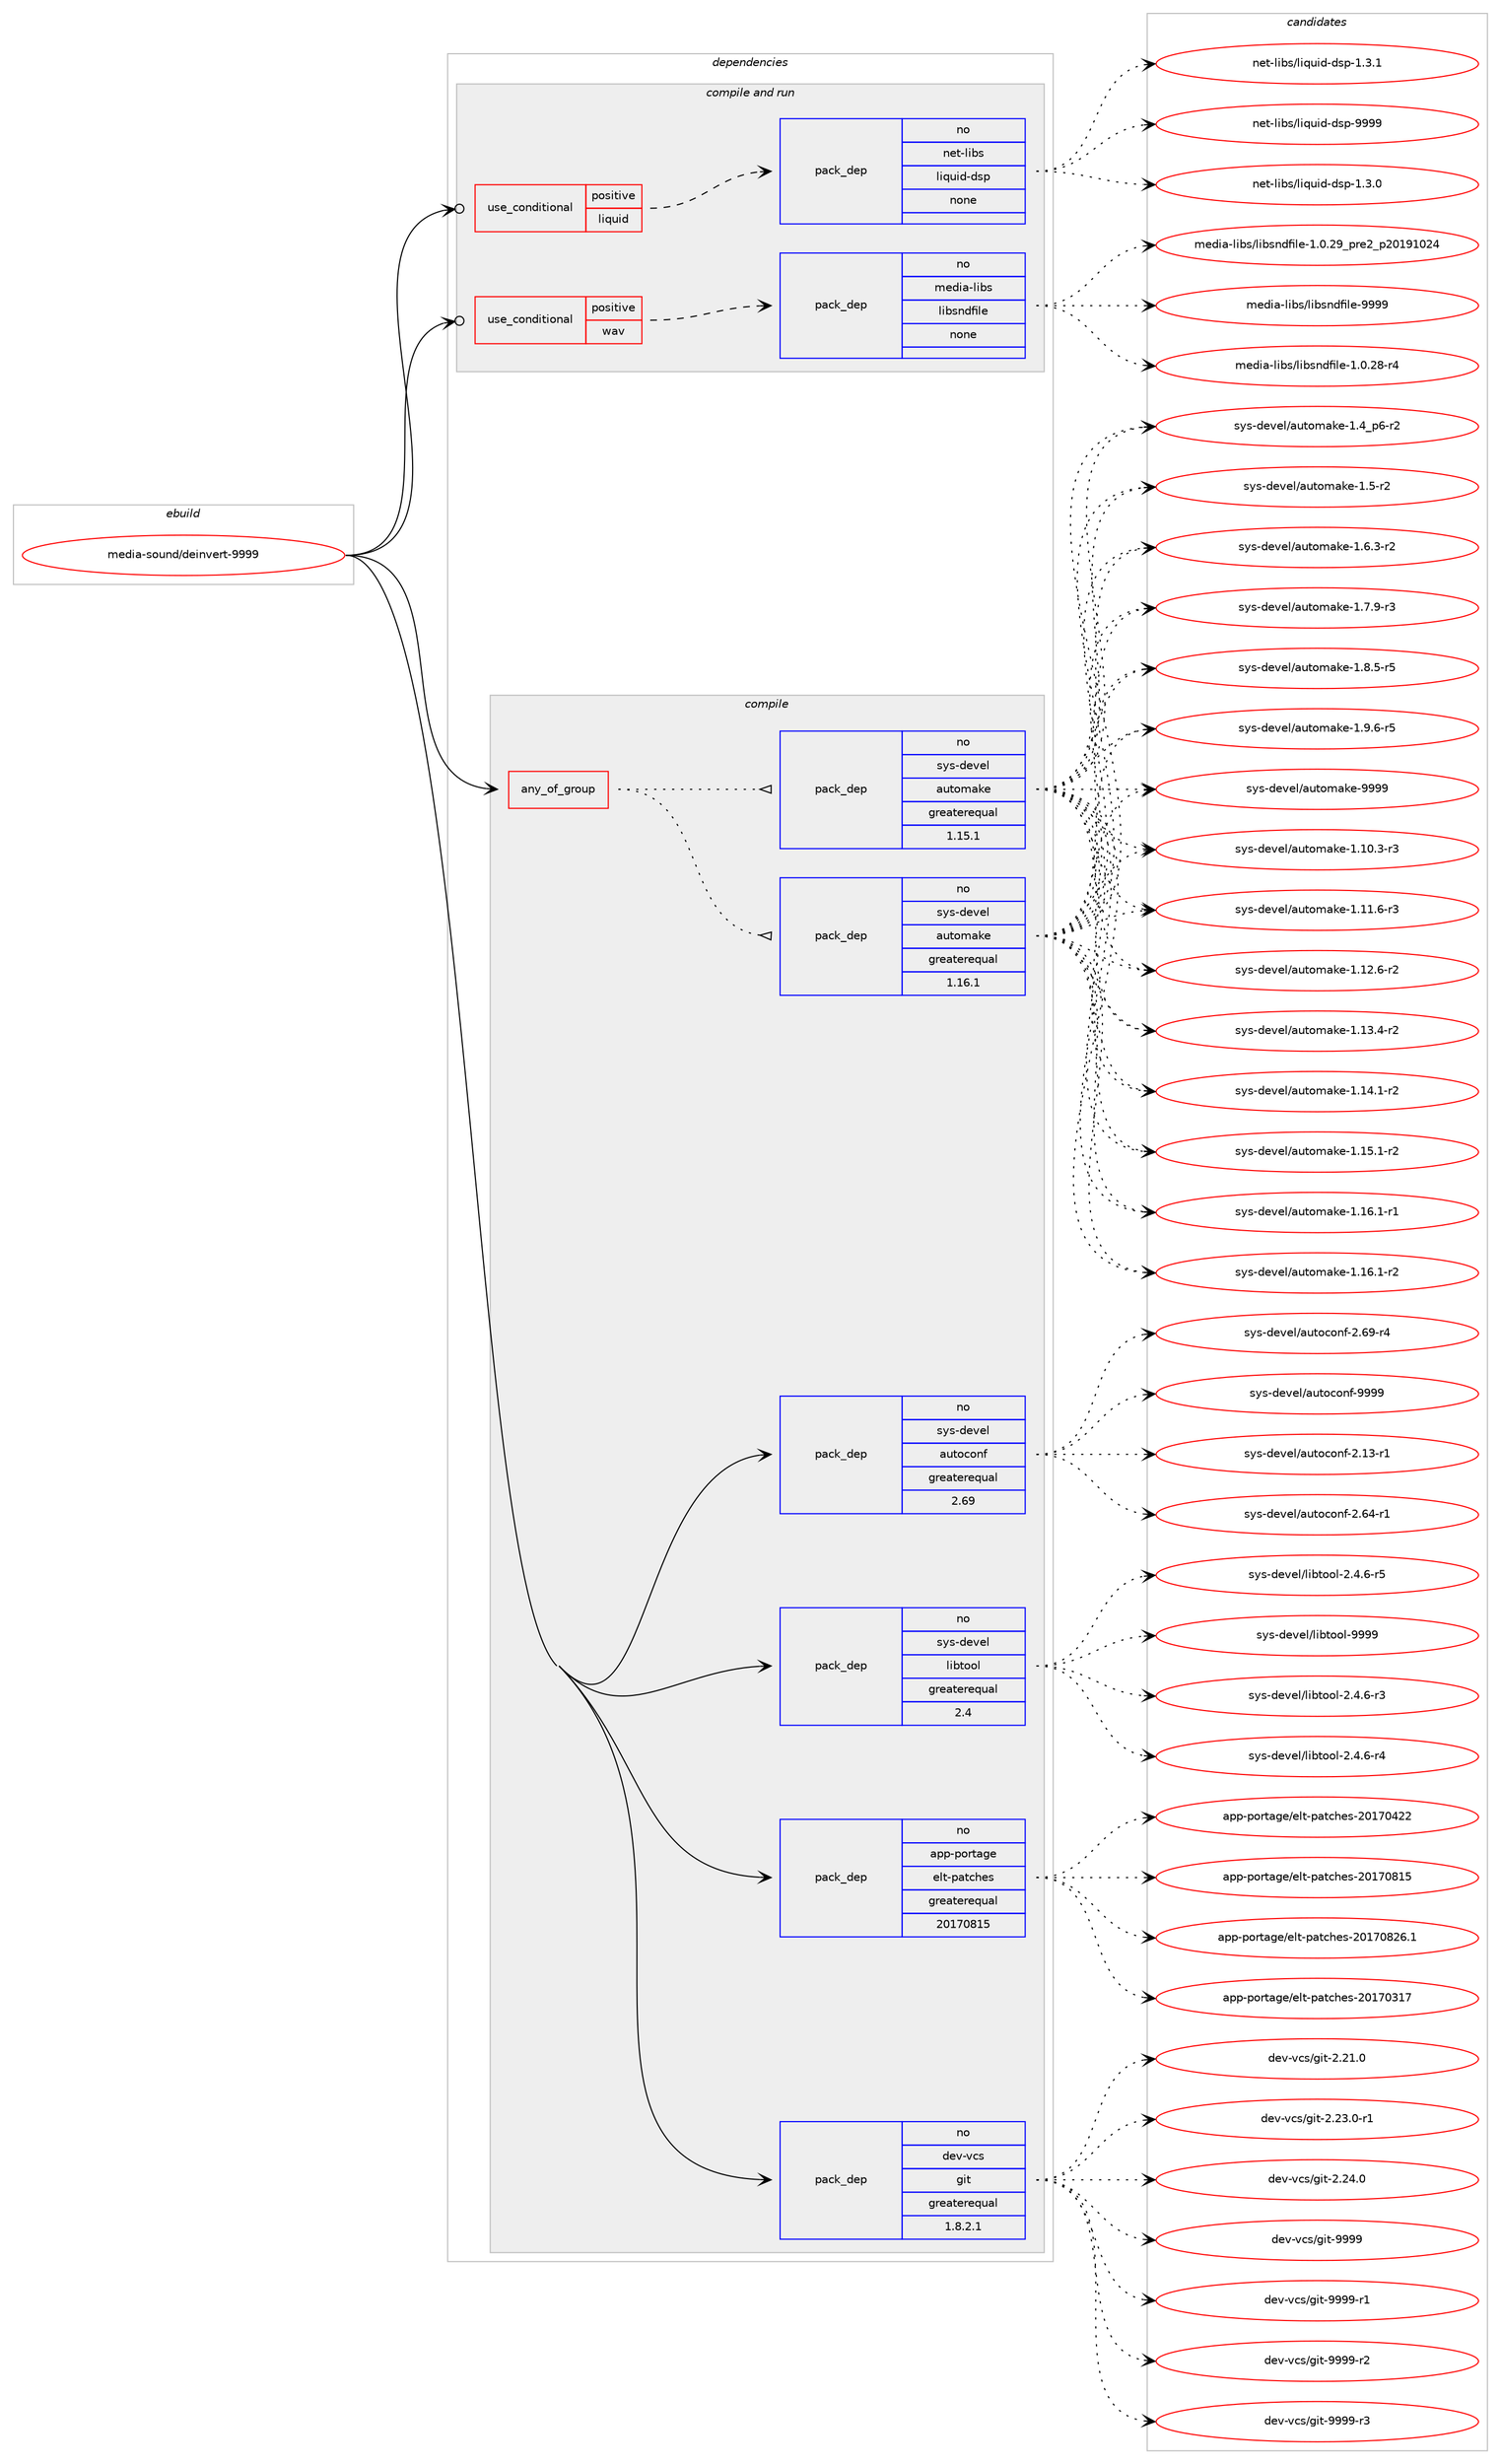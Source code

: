 digraph prolog {

# *************
# Graph options
# *************

newrank=true;
concentrate=true;
compound=true;
graph [rankdir=LR,fontname=Helvetica,fontsize=10,ranksep=1.5];#, ranksep=2.5, nodesep=0.2];
edge  [arrowhead=vee];
node  [fontname=Helvetica,fontsize=10];

# **********
# The ebuild
# **********

subgraph cluster_leftcol {
color=gray;
rank=same;
label=<<i>ebuild</i>>;
id [label="media-sound/deinvert-9999", color=red, width=4, href="../media-sound/deinvert-9999.svg"];
}

# ****************
# The dependencies
# ****************

subgraph cluster_midcol {
color=gray;
label=<<i>dependencies</i>>;
subgraph cluster_compile {
fillcolor="#eeeeee";
style=filled;
label=<<i>compile</i>>;
subgraph any13496 {
dependency798297 [label=<<TABLE BORDER="0" CELLBORDER="1" CELLSPACING="0" CELLPADDING="4"><TR><TD CELLPADDING="10">any_of_group</TD></TR></TABLE>>, shape=none, color=red];subgraph pack590511 {
dependency798298 [label=<<TABLE BORDER="0" CELLBORDER="1" CELLSPACING="0" CELLPADDING="4" WIDTH="220"><TR><TD ROWSPAN="6" CELLPADDING="30">pack_dep</TD></TR><TR><TD WIDTH="110">no</TD></TR><TR><TD>sys-devel</TD></TR><TR><TD>automake</TD></TR><TR><TD>greaterequal</TD></TR><TR><TD>1.16.1</TD></TR></TABLE>>, shape=none, color=blue];
}
dependency798297:e -> dependency798298:w [weight=20,style="dotted",arrowhead="oinv"];
subgraph pack590512 {
dependency798299 [label=<<TABLE BORDER="0" CELLBORDER="1" CELLSPACING="0" CELLPADDING="4" WIDTH="220"><TR><TD ROWSPAN="6" CELLPADDING="30">pack_dep</TD></TR><TR><TD WIDTH="110">no</TD></TR><TR><TD>sys-devel</TD></TR><TR><TD>automake</TD></TR><TR><TD>greaterequal</TD></TR><TR><TD>1.15.1</TD></TR></TABLE>>, shape=none, color=blue];
}
dependency798297:e -> dependency798299:w [weight=20,style="dotted",arrowhead="oinv"];
}
id:e -> dependency798297:w [weight=20,style="solid",arrowhead="vee"];
subgraph pack590513 {
dependency798300 [label=<<TABLE BORDER="0" CELLBORDER="1" CELLSPACING="0" CELLPADDING="4" WIDTH="220"><TR><TD ROWSPAN="6" CELLPADDING="30">pack_dep</TD></TR><TR><TD WIDTH="110">no</TD></TR><TR><TD>app-portage</TD></TR><TR><TD>elt-patches</TD></TR><TR><TD>greaterequal</TD></TR><TR><TD>20170815</TD></TR></TABLE>>, shape=none, color=blue];
}
id:e -> dependency798300:w [weight=20,style="solid",arrowhead="vee"];
subgraph pack590514 {
dependency798301 [label=<<TABLE BORDER="0" CELLBORDER="1" CELLSPACING="0" CELLPADDING="4" WIDTH="220"><TR><TD ROWSPAN="6" CELLPADDING="30">pack_dep</TD></TR><TR><TD WIDTH="110">no</TD></TR><TR><TD>dev-vcs</TD></TR><TR><TD>git</TD></TR><TR><TD>greaterequal</TD></TR><TR><TD>1.8.2.1</TD></TR></TABLE>>, shape=none, color=blue];
}
id:e -> dependency798301:w [weight=20,style="solid",arrowhead="vee"];
subgraph pack590515 {
dependency798302 [label=<<TABLE BORDER="0" CELLBORDER="1" CELLSPACING="0" CELLPADDING="4" WIDTH="220"><TR><TD ROWSPAN="6" CELLPADDING="30">pack_dep</TD></TR><TR><TD WIDTH="110">no</TD></TR><TR><TD>sys-devel</TD></TR><TR><TD>autoconf</TD></TR><TR><TD>greaterequal</TD></TR><TR><TD>2.69</TD></TR></TABLE>>, shape=none, color=blue];
}
id:e -> dependency798302:w [weight=20,style="solid",arrowhead="vee"];
subgraph pack590516 {
dependency798303 [label=<<TABLE BORDER="0" CELLBORDER="1" CELLSPACING="0" CELLPADDING="4" WIDTH="220"><TR><TD ROWSPAN="6" CELLPADDING="30">pack_dep</TD></TR><TR><TD WIDTH="110">no</TD></TR><TR><TD>sys-devel</TD></TR><TR><TD>libtool</TD></TR><TR><TD>greaterequal</TD></TR><TR><TD>2.4</TD></TR></TABLE>>, shape=none, color=blue];
}
id:e -> dependency798303:w [weight=20,style="solid",arrowhead="vee"];
}
subgraph cluster_compileandrun {
fillcolor="#eeeeee";
style=filled;
label=<<i>compile and run</i>>;
subgraph cond193842 {
dependency798304 [label=<<TABLE BORDER="0" CELLBORDER="1" CELLSPACING="0" CELLPADDING="4"><TR><TD ROWSPAN="3" CELLPADDING="10">use_conditional</TD></TR><TR><TD>positive</TD></TR><TR><TD>liquid</TD></TR></TABLE>>, shape=none, color=red];
subgraph pack590517 {
dependency798305 [label=<<TABLE BORDER="0" CELLBORDER="1" CELLSPACING="0" CELLPADDING="4" WIDTH="220"><TR><TD ROWSPAN="6" CELLPADDING="30">pack_dep</TD></TR><TR><TD WIDTH="110">no</TD></TR><TR><TD>net-libs</TD></TR><TR><TD>liquid-dsp</TD></TR><TR><TD>none</TD></TR><TR><TD></TD></TR></TABLE>>, shape=none, color=blue];
}
dependency798304:e -> dependency798305:w [weight=20,style="dashed",arrowhead="vee"];
}
id:e -> dependency798304:w [weight=20,style="solid",arrowhead="odotvee"];
subgraph cond193843 {
dependency798306 [label=<<TABLE BORDER="0" CELLBORDER="1" CELLSPACING="0" CELLPADDING="4"><TR><TD ROWSPAN="3" CELLPADDING="10">use_conditional</TD></TR><TR><TD>positive</TD></TR><TR><TD>wav</TD></TR></TABLE>>, shape=none, color=red];
subgraph pack590518 {
dependency798307 [label=<<TABLE BORDER="0" CELLBORDER="1" CELLSPACING="0" CELLPADDING="4" WIDTH="220"><TR><TD ROWSPAN="6" CELLPADDING="30">pack_dep</TD></TR><TR><TD WIDTH="110">no</TD></TR><TR><TD>media-libs</TD></TR><TR><TD>libsndfile</TD></TR><TR><TD>none</TD></TR><TR><TD></TD></TR></TABLE>>, shape=none, color=blue];
}
dependency798306:e -> dependency798307:w [weight=20,style="dashed",arrowhead="vee"];
}
id:e -> dependency798306:w [weight=20,style="solid",arrowhead="odotvee"];
}
subgraph cluster_run {
fillcolor="#eeeeee";
style=filled;
label=<<i>run</i>>;
}
}

# **************
# The candidates
# **************

subgraph cluster_choices {
rank=same;
color=gray;
label=<<i>candidates</i>>;

subgraph choice590511 {
color=black;
nodesep=1;
choice11512111545100101118101108479711711611110997107101454946494846514511451 [label="sys-devel/automake-1.10.3-r3", color=red, width=4,href="../sys-devel/automake-1.10.3-r3.svg"];
choice11512111545100101118101108479711711611110997107101454946494946544511451 [label="sys-devel/automake-1.11.6-r3", color=red, width=4,href="../sys-devel/automake-1.11.6-r3.svg"];
choice11512111545100101118101108479711711611110997107101454946495046544511450 [label="sys-devel/automake-1.12.6-r2", color=red, width=4,href="../sys-devel/automake-1.12.6-r2.svg"];
choice11512111545100101118101108479711711611110997107101454946495146524511450 [label="sys-devel/automake-1.13.4-r2", color=red, width=4,href="../sys-devel/automake-1.13.4-r2.svg"];
choice11512111545100101118101108479711711611110997107101454946495246494511450 [label="sys-devel/automake-1.14.1-r2", color=red, width=4,href="../sys-devel/automake-1.14.1-r2.svg"];
choice11512111545100101118101108479711711611110997107101454946495346494511450 [label="sys-devel/automake-1.15.1-r2", color=red, width=4,href="../sys-devel/automake-1.15.1-r2.svg"];
choice11512111545100101118101108479711711611110997107101454946495446494511449 [label="sys-devel/automake-1.16.1-r1", color=red, width=4,href="../sys-devel/automake-1.16.1-r1.svg"];
choice11512111545100101118101108479711711611110997107101454946495446494511450 [label="sys-devel/automake-1.16.1-r2", color=red, width=4,href="../sys-devel/automake-1.16.1-r2.svg"];
choice115121115451001011181011084797117116111109971071014549465295112544511450 [label="sys-devel/automake-1.4_p6-r2", color=red, width=4,href="../sys-devel/automake-1.4_p6-r2.svg"];
choice11512111545100101118101108479711711611110997107101454946534511450 [label="sys-devel/automake-1.5-r2", color=red, width=4,href="../sys-devel/automake-1.5-r2.svg"];
choice115121115451001011181011084797117116111109971071014549465446514511450 [label="sys-devel/automake-1.6.3-r2", color=red, width=4,href="../sys-devel/automake-1.6.3-r2.svg"];
choice115121115451001011181011084797117116111109971071014549465546574511451 [label="sys-devel/automake-1.7.9-r3", color=red, width=4,href="../sys-devel/automake-1.7.9-r3.svg"];
choice115121115451001011181011084797117116111109971071014549465646534511453 [label="sys-devel/automake-1.8.5-r5", color=red, width=4,href="../sys-devel/automake-1.8.5-r5.svg"];
choice115121115451001011181011084797117116111109971071014549465746544511453 [label="sys-devel/automake-1.9.6-r5", color=red, width=4,href="../sys-devel/automake-1.9.6-r5.svg"];
choice115121115451001011181011084797117116111109971071014557575757 [label="sys-devel/automake-9999", color=red, width=4,href="../sys-devel/automake-9999.svg"];
dependency798298:e -> choice11512111545100101118101108479711711611110997107101454946494846514511451:w [style=dotted,weight="100"];
dependency798298:e -> choice11512111545100101118101108479711711611110997107101454946494946544511451:w [style=dotted,weight="100"];
dependency798298:e -> choice11512111545100101118101108479711711611110997107101454946495046544511450:w [style=dotted,weight="100"];
dependency798298:e -> choice11512111545100101118101108479711711611110997107101454946495146524511450:w [style=dotted,weight="100"];
dependency798298:e -> choice11512111545100101118101108479711711611110997107101454946495246494511450:w [style=dotted,weight="100"];
dependency798298:e -> choice11512111545100101118101108479711711611110997107101454946495346494511450:w [style=dotted,weight="100"];
dependency798298:e -> choice11512111545100101118101108479711711611110997107101454946495446494511449:w [style=dotted,weight="100"];
dependency798298:e -> choice11512111545100101118101108479711711611110997107101454946495446494511450:w [style=dotted,weight="100"];
dependency798298:e -> choice115121115451001011181011084797117116111109971071014549465295112544511450:w [style=dotted,weight="100"];
dependency798298:e -> choice11512111545100101118101108479711711611110997107101454946534511450:w [style=dotted,weight="100"];
dependency798298:e -> choice115121115451001011181011084797117116111109971071014549465446514511450:w [style=dotted,weight="100"];
dependency798298:e -> choice115121115451001011181011084797117116111109971071014549465546574511451:w [style=dotted,weight="100"];
dependency798298:e -> choice115121115451001011181011084797117116111109971071014549465646534511453:w [style=dotted,weight="100"];
dependency798298:e -> choice115121115451001011181011084797117116111109971071014549465746544511453:w [style=dotted,weight="100"];
dependency798298:e -> choice115121115451001011181011084797117116111109971071014557575757:w [style=dotted,weight="100"];
}
subgraph choice590512 {
color=black;
nodesep=1;
choice11512111545100101118101108479711711611110997107101454946494846514511451 [label="sys-devel/automake-1.10.3-r3", color=red, width=4,href="../sys-devel/automake-1.10.3-r3.svg"];
choice11512111545100101118101108479711711611110997107101454946494946544511451 [label="sys-devel/automake-1.11.6-r3", color=red, width=4,href="../sys-devel/automake-1.11.6-r3.svg"];
choice11512111545100101118101108479711711611110997107101454946495046544511450 [label="sys-devel/automake-1.12.6-r2", color=red, width=4,href="../sys-devel/automake-1.12.6-r2.svg"];
choice11512111545100101118101108479711711611110997107101454946495146524511450 [label="sys-devel/automake-1.13.4-r2", color=red, width=4,href="../sys-devel/automake-1.13.4-r2.svg"];
choice11512111545100101118101108479711711611110997107101454946495246494511450 [label="sys-devel/automake-1.14.1-r2", color=red, width=4,href="../sys-devel/automake-1.14.1-r2.svg"];
choice11512111545100101118101108479711711611110997107101454946495346494511450 [label="sys-devel/automake-1.15.1-r2", color=red, width=4,href="../sys-devel/automake-1.15.1-r2.svg"];
choice11512111545100101118101108479711711611110997107101454946495446494511449 [label="sys-devel/automake-1.16.1-r1", color=red, width=4,href="../sys-devel/automake-1.16.1-r1.svg"];
choice11512111545100101118101108479711711611110997107101454946495446494511450 [label="sys-devel/automake-1.16.1-r2", color=red, width=4,href="../sys-devel/automake-1.16.1-r2.svg"];
choice115121115451001011181011084797117116111109971071014549465295112544511450 [label="sys-devel/automake-1.4_p6-r2", color=red, width=4,href="../sys-devel/automake-1.4_p6-r2.svg"];
choice11512111545100101118101108479711711611110997107101454946534511450 [label="sys-devel/automake-1.5-r2", color=red, width=4,href="../sys-devel/automake-1.5-r2.svg"];
choice115121115451001011181011084797117116111109971071014549465446514511450 [label="sys-devel/automake-1.6.3-r2", color=red, width=4,href="../sys-devel/automake-1.6.3-r2.svg"];
choice115121115451001011181011084797117116111109971071014549465546574511451 [label="sys-devel/automake-1.7.9-r3", color=red, width=4,href="../sys-devel/automake-1.7.9-r3.svg"];
choice115121115451001011181011084797117116111109971071014549465646534511453 [label="sys-devel/automake-1.8.5-r5", color=red, width=4,href="../sys-devel/automake-1.8.5-r5.svg"];
choice115121115451001011181011084797117116111109971071014549465746544511453 [label="sys-devel/automake-1.9.6-r5", color=red, width=4,href="../sys-devel/automake-1.9.6-r5.svg"];
choice115121115451001011181011084797117116111109971071014557575757 [label="sys-devel/automake-9999", color=red, width=4,href="../sys-devel/automake-9999.svg"];
dependency798299:e -> choice11512111545100101118101108479711711611110997107101454946494846514511451:w [style=dotted,weight="100"];
dependency798299:e -> choice11512111545100101118101108479711711611110997107101454946494946544511451:w [style=dotted,weight="100"];
dependency798299:e -> choice11512111545100101118101108479711711611110997107101454946495046544511450:w [style=dotted,weight="100"];
dependency798299:e -> choice11512111545100101118101108479711711611110997107101454946495146524511450:w [style=dotted,weight="100"];
dependency798299:e -> choice11512111545100101118101108479711711611110997107101454946495246494511450:w [style=dotted,weight="100"];
dependency798299:e -> choice11512111545100101118101108479711711611110997107101454946495346494511450:w [style=dotted,weight="100"];
dependency798299:e -> choice11512111545100101118101108479711711611110997107101454946495446494511449:w [style=dotted,weight="100"];
dependency798299:e -> choice11512111545100101118101108479711711611110997107101454946495446494511450:w [style=dotted,weight="100"];
dependency798299:e -> choice115121115451001011181011084797117116111109971071014549465295112544511450:w [style=dotted,weight="100"];
dependency798299:e -> choice11512111545100101118101108479711711611110997107101454946534511450:w [style=dotted,weight="100"];
dependency798299:e -> choice115121115451001011181011084797117116111109971071014549465446514511450:w [style=dotted,weight="100"];
dependency798299:e -> choice115121115451001011181011084797117116111109971071014549465546574511451:w [style=dotted,weight="100"];
dependency798299:e -> choice115121115451001011181011084797117116111109971071014549465646534511453:w [style=dotted,weight="100"];
dependency798299:e -> choice115121115451001011181011084797117116111109971071014549465746544511453:w [style=dotted,weight="100"];
dependency798299:e -> choice115121115451001011181011084797117116111109971071014557575757:w [style=dotted,weight="100"];
}
subgraph choice590513 {
color=black;
nodesep=1;
choice97112112451121111141169710310147101108116451129711699104101115455048495548514955 [label="app-portage/elt-patches-20170317", color=red, width=4,href="../app-portage/elt-patches-20170317.svg"];
choice97112112451121111141169710310147101108116451129711699104101115455048495548525050 [label="app-portage/elt-patches-20170422", color=red, width=4,href="../app-portage/elt-patches-20170422.svg"];
choice97112112451121111141169710310147101108116451129711699104101115455048495548564953 [label="app-portage/elt-patches-20170815", color=red, width=4,href="../app-portage/elt-patches-20170815.svg"];
choice971121124511211111411697103101471011081164511297116991041011154550484955485650544649 [label="app-portage/elt-patches-20170826.1", color=red, width=4,href="../app-portage/elt-patches-20170826.1.svg"];
dependency798300:e -> choice97112112451121111141169710310147101108116451129711699104101115455048495548514955:w [style=dotted,weight="100"];
dependency798300:e -> choice97112112451121111141169710310147101108116451129711699104101115455048495548525050:w [style=dotted,weight="100"];
dependency798300:e -> choice97112112451121111141169710310147101108116451129711699104101115455048495548564953:w [style=dotted,weight="100"];
dependency798300:e -> choice971121124511211111411697103101471011081164511297116991041011154550484955485650544649:w [style=dotted,weight="100"];
}
subgraph choice590514 {
color=black;
nodesep=1;
choice10010111845118991154710310511645504650494648 [label="dev-vcs/git-2.21.0", color=red, width=4,href="../dev-vcs/git-2.21.0.svg"];
choice100101118451189911547103105116455046505146484511449 [label="dev-vcs/git-2.23.0-r1", color=red, width=4,href="../dev-vcs/git-2.23.0-r1.svg"];
choice10010111845118991154710310511645504650524648 [label="dev-vcs/git-2.24.0", color=red, width=4,href="../dev-vcs/git-2.24.0.svg"];
choice1001011184511899115471031051164557575757 [label="dev-vcs/git-9999", color=red, width=4,href="../dev-vcs/git-9999.svg"];
choice10010111845118991154710310511645575757574511449 [label="dev-vcs/git-9999-r1", color=red, width=4,href="../dev-vcs/git-9999-r1.svg"];
choice10010111845118991154710310511645575757574511450 [label="dev-vcs/git-9999-r2", color=red, width=4,href="../dev-vcs/git-9999-r2.svg"];
choice10010111845118991154710310511645575757574511451 [label="dev-vcs/git-9999-r3", color=red, width=4,href="../dev-vcs/git-9999-r3.svg"];
dependency798301:e -> choice10010111845118991154710310511645504650494648:w [style=dotted,weight="100"];
dependency798301:e -> choice100101118451189911547103105116455046505146484511449:w [style=dotted,weight="100"];
dependency798301:e -> choice10010111845118991154710310511645504650524648:w [style=dotted,weight="100"];
dependency798301:e -> choice1001011184511899115471031051164557575757:w [style=dotted,weight="100"];
dependency798301:e -> choice10010111845118991154710310511645575757574511449:w [style=dotted,weight="100"];
dependency798301:e -> choice10010111845118991154710310511645575757574511450:w [style=dotted,weight="100"];
dependency798301:e -> choice10010111845118991154710310511645575757574511451:w [style=dotted,weight="100"];
}
subgraph choice590515 {
color=black;
nodesep=1;
choice1151211154510010111810110847971171161119911111010245504649514511449 [label="sys-devel/autoconf-2.13-r1", color=red, width=4,href="../sys-devel/autoconf-2.13-r1.svg"];
choice1151211154510010111810110847971171161119911111010245504654524511449 [label="sys-devel/autoconf-2.64-r1", color=red, width=4,href="../sys-devel/autoconf-2.64-r1.svg"];
choice1151211154510010111810110847971171161119911111010245504654574511452 [label="sys-devel/autoconf-2.69-r4", color=red, width=4,href="../sys-devel/autoconf-2.69-r4.svg"];
choice115121115451001011181011084797117116111991111101024557575757 [label="sys-devel/autoconf-9999", color=red, width=4,href="../sys-devel/autoconf-9999.svg"];
dependency798302:e -> choice1151211154510010111810110847971171161119911111010245504649514511449:w [style=dotted,weight="100"];
dependency798302:e -> choice1151211154510010111810110847971171161119911111010245504654524511449:w [style=dotted,weight="100"];
dependency798302:e -> choice1151211154510010111810110847971171161119911111010245504654574511452:w [style=dotted,weight="100"];
dependency798302:e -> choice115121115451001011181011084797117116111991111101024557575757:w [style=dotted,weight="100"];
}
subgraph choice590516 {
color=black;
nodesep=1;
choice1151211154510010111810110847108105981161111111084550465246544511451 [label="sys-devel/libtool-2.4.6-r3", color=red, width=4,href="../sys-devel/libtool-2.4.6-r3.svg"];
choice1151211154510010111810110847108105981161111111084550465246544511452 [label="sys-devel/libtool-2.4.6-r4", color=red, width=4,href="../sys-devel/libtool-2.4.6-r4.svg"];
choice1151211154510010111810110847108105981161111111084550465246544511453 [label="sys-devel/libtool-2.4.6-r5", color=red, width=4,href="../sys-devel/libtool-2.4.6-r5.svg"];
choice1151211154510010111810110847108105981161111111084557575757 [label="sys-devel/libtool-9999", color=red, width=4,href="../sys-devel/libtool-9999.svg"];
dependency798303:e -> choice1151211154510010111810110847108105981161111111084550465246544511451:w [style=dotted,weight="100"];
dependency798303:e -> choice1151211154510010111810110847108105981161111111084550465246544511452:w [style=dotted,weight="100"];
dependency798303:e -> choice1151211154510010111810110847108105981161111111084550465246544511453:w [style=dotted,weight="100"];
dependency798303:e -> choice1151211154510010111810110847108105981161111111084557575757:w [style=dotted,weight="100"];
}
subgraph choice590517 {
color=black;
nodesep=1;
choice11010111645108105981154710810511311710510045100115112454946514648 [label="net-libs/liquid-dsp-1.3.0", color=red, width=4,href="../net-libs/liquid-dsp-1.3.0.svg"];
choice11010111645108105981154710810511311710510045100115112454946514649 [label="net-libs/liquid-dsp-1.3.1", color=red, width=4,href="../net-libs/liquid-dsp-1.3.1.svg"];
choice110101116451081059811547108105113117105100451001151124557575757 [label="net-libs/liquid-dsp-9999", color=red, width=4,href="../net-libs/liquid-dsp-9999.svg"];
dependency798305:e -> choice11010111645108105981154710810511311710510045100115112454946514648:w [style=dotted,weight="100"];
dependency798305:e -> choice11010111645108105981154710810511311710510045100115112454946514649:w [style=dotted,weight="100"];
dependency798305:e -> choice110101116451081059811547108105113117105100451001151124557575757:w [style=dotted,weight="100"];
}
subgraph choice590518 {
color=black;
nodesep=1;
choice1091011001059745108105981154710810598115110100102105108101454946484650564511452 [label="media-libs/libsndfile-1.0.28-r4", color=red, width=4,href="../media-libs/libsndfile-1.0.28-r4.svg"];
choice1091011001059745108105981154710810598115110100102105108101454946484650579511211410150951125048495749485052 [label="media-libs/libsndfile-1.0.29_pre2_p20191024", color=red, width=4,href="../media-libs/libsndfile-1.0.29_pre2_p20191024.svg"];
choice10910110010597451081059811547108105981151101001021051081014557575757 [label="media-libs/libsndfile-9999", color=red, width=4,href="../media-libs/libsndfile-9999.svg"];
dependency798307:e -> choice1091011001059745108105981154710810598115110100102105108101454946484650564511452:w [style=dotted,weight="100"];
dependency798307:e -> choice1091011001059745108105981154710810598115110100102105108101454946484650579511211410150951125048495749485052:w [style=dotted,weight="100"];
dependency798307:e -> choice10910110010597451081059811547108105981151101001021051081014557575757:w [style=dotted,weight="100"];
}
}

}
